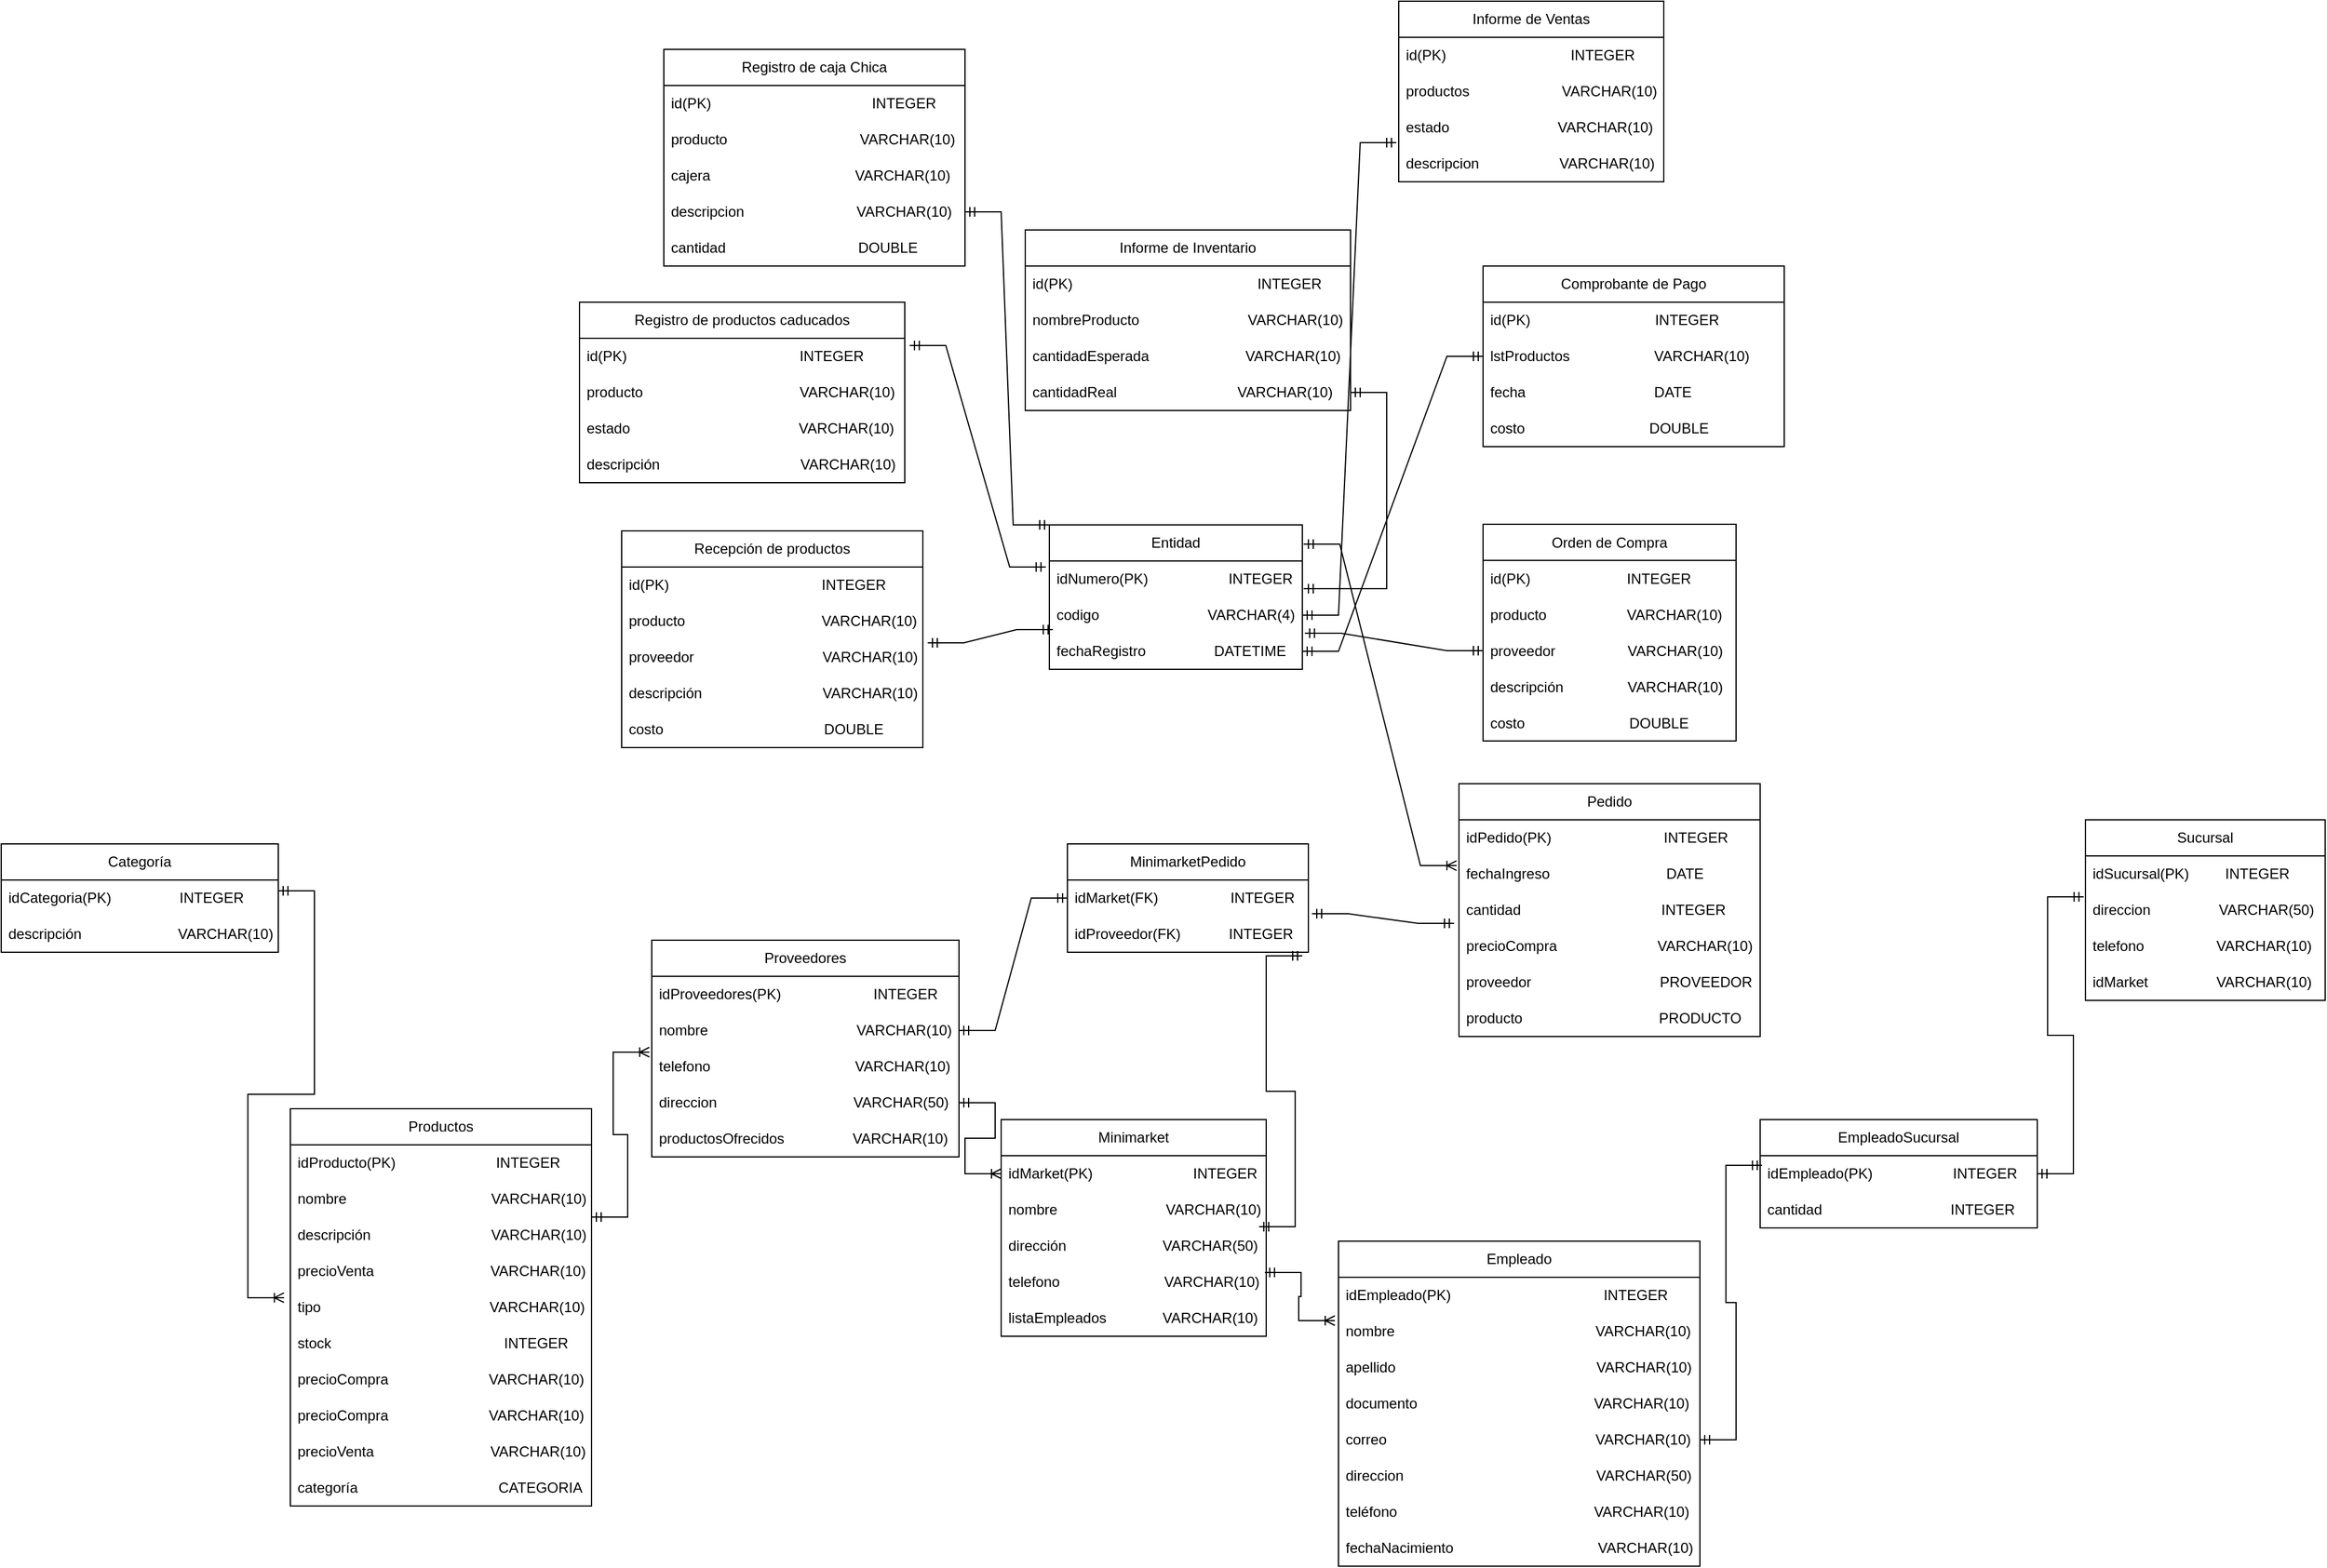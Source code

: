 <mxfile version="24.7.16">
  <diagram id="C5RBs43oDa-KdzZeNtuy" name="Page-1">
    <mxGraphModel dx="2261" dy="836" grid="1" gridSize="10" guides="1" tooltips="1" connect="1" arrows="1" fold="1" page="1" pageScale="1" pageWidth="827" pageHeight="1169" math="0" shadow="0">
      <root>
        <mxCell id="WIyWlLk6GJQsqaUBKTNV-0" />
        <mxCell id="WIyWlLk6GJQsqaUBKTNV-1" parent="WIyWlLk6GJQsqaUBKTNV-0" />
        <mxCell id="4VJiHbjVMdbECZsJjssi-0" value="Entidad" style="swimlane;fontStyle=0;childLayout=stackLayout;horizontal=1;startSize=30;horizontalStack=0;resizeParent=1;resizeParentMax=0;resizeLast=0;collapsible=1;marginBottom=0;whiteSpace=wrap;html=1;" parent="WIyWlLk6GJQsqaUBKTNV-1" vertex="1">
          <mxGeometry x="270" y="495" width="210" height="120" as="geometry" />
        </mxCell>
        <mxCell id="4VJiHbjVMdbECZsJjssi-1" value="idNumero(PK)&amp;nbsp; &amp;nbsp; &amp;nbsp; &amp;nbsp; &amp;nbsp; &amp;nbsp; &amp;nbsp; &amp;nbsp; &amp;nbsp; &amp;nbsp; INTEGER&amp;nbsp;" style="text;strokeColor=none;fillColor=none;align=left;verticalAlign=middle;spacingLeft=4;spacingRight=4;overflow=hidden;points=[[0,0.5],[1,0.5]];portConstraint=eastwest;rotatable=0;whiteSpace=wrap;html=1;" parent="4VJiHbjVMdbECZsJjssi-0" vertex="1">
          <mxGeometry y="30" width="210" height="30" as="geometry" />
        </mxCell>
        <mxCell id="4VJiHbjVMdbECZsJjssi-2" value="codigo&amp;nbsp; &amp;nbsp; &amp;nbsp; &amp;nbsp; &amp;nbsp; &amp;nbsp; &amp;nbsp; &amp;nbsp; &amp;nbsp; &amp;nbsp; &amp;nbsp; &amp;nbsp; &amp;nbsp; &amp;nbsp;VARCHAR(4)" style="text;strokeColor=none;fillColor=none;align=left;verticalAlign=middle;spacingLeft=4;spacingRight=4;overflow=hidden;points=[[0,0.5],[1,0.5]];portConstraint=eastwest;rotatable=0;whiteSpace=wrap;html=1;" parent="4VJiHbjVMdbECZsJjssi-0" vertex="1">
          <mxGeometry y="60" width="210" height="30" as="geometry" />
        </mxCell>
        <mxCell id="4VJiHbjVMdbECZsJjssi-3" value="fechaRegistro&amp;nbsp; &amp;nbsp; &amp;nbsp; &amp;nbsp; &amp;nbsp; &amp;nbsp; &amp;nbsp; &amp;nbsp; &amp;nbsp;DATETIME" style="text;strokeColor=none;fillColor=none;align=left;verticalAlign=middle;spacingLeft=4;spacingRight=4;overflow=hidden;points=[[0,0.5],[1,0.5]];portConstraint=eastwest;rotatable=0;whiteSpace=wrap;html=1;" parent="4VJiHbjVMdbECZsJjssi-0" vertex="1">
          <mxGeometry y="90" width="210" height="30" as="geometry" />
        </mxCell>
        <mxCell id="4VJiHbjVMdbECZsJjssi-24" value="Orden de Compra" style="swimlane;fontStyle=0;childLayout=stackLayout;horizontal=1;startSize=30;horizontalStack=0;resizeParent=1;resizeParentMax=0;resizeLast=0;collapsible=1;marginBottom=0;whiteSpace=wrap;html=1;" parent="WIyWlLk6GJQsqaUBKTNV-1" vertex="1">
          <mxGeometry x="630" y="494.5" width="210" height="180" as="geometry" />
        </mxCell>
        <mxCell id="4VJiHbjVMdbECZsJjssi-26" value="id(PK)&amp;nbsp; &amp;nbsp; &amp;nbsp; &amp;nbsp; &amp;nbsp; &amp;nbsp; &amp;nbsp; &amp;nbsp; &amp;nbsp; &amp;nbsp; &amp;nbsp; &amp;nbsp; INTEGER" style="text;strokeColor=none;fillColor=none;align=left;verticalAlign=middle;spacingLeft=4;spacingRight=4;overflow=hidden;points=[[0,0.5],[1,0.5]];portConstraint=eastwest;rotatable=0;whiteSpace=wrap;html=1;" parent="4VJiHbjVMdbECZsJjssi-24" vertex="1">
          <mxGeometry y="30" width="210" height="30" as="geometry" />
        </mxCell>
        <mxCell id="4VJiHbjVMdbECZsJjssi-27" value="producto&amp;nbsp; &amp;nbsp; &amp;nbsp; &amp;nbsp; &amp;nbsp; &amp;nbsp; &amp;nbsp; &amp;nbsp; &amp;nbsp; &amp;nbsp; VARCHAR(10)" style="text;strokeColor=none;fillColor=none;align=left;verticalAlign=middle;spacingLeft=4;spacingRight=4;overflow=hidden;points=[[0,0.5],[1,0.5]];portConstraint=eastwest;rotatable=0;whiteSpace=wrap;html=1;" parent="4VJiHbjVMdbECZsJjssi-24" vertex="1">
          <mxGeometry y="60" width="210" height="30" as="geometry" />
        </mxCell>
        <mxCell id="4VJiHbjVMdbECZsJjssi-28" value="proveedor&amp;nbsp; &amp;nbsp; &amp;nbsp; &amp;nbsp; &amp;nbsp; &amp;nbsp; &amp;nbsp; &amp;nbsp; &amp;nbsp; VARCHAR(10)" style="text;strokeColor=none;fillColor=none;align=left;verticalAlign=middle;spacingLeft=4;spacingRight=4;overflow=hidden;points=[[0,0.5],[1,0.5]];portConstraint=eastwest;rotatable=0;whiteSpace=wrap;html=1;" parent="4VJiHbjVMdbECZsJjssi-24" vertex="1">
          <mxGeometry y="90" width="210" height="30" as="geometry" />
        </mxCell>
        <mxCell id="4VJiHbjVMdbECZsJjssi-29" value="descripción&amp;nbsp; &amp;nbsp; &amp;nbsp; &amp;nbsp; &amp;nbsp; &amp;nbsp; &amp;nbsp; &amp;nbsp; VARCHAR(10)" style="text;strokeColor=none;fillColor=none;align=left;verticalAlign=middle;spacingLeft=4;spacingRight=4;overflow=hidden;points=[[0,0.5],[1,0.5]];portConstraint=eastwest;rotatable=0;whiteSpace=wrap;html=1;" parent="4VJiHbjVMdbECZsJjssi-24" vertex="1">
          <mxGeometry y="120" width="210" height="30" as="geometry" />
        </mxCell>
        <mxCell id="4VJiHbjVMdbECZsJjssi-30" value="costo&amp;nbsp; &amp;nbsp; &amp;nbsp; &amp;nbsp; &amp;nbsp; &amp;nbsp; &amp;nbsp; &amp;nbsp; &amp;nbsp; &amp;nbsp; &amp;nbsp; &amp;nbsp; &amp;nbsp; DOUBLE" style="text;strokeColor=none;fillColor=none;align=left;verticalAlign=middle;spacingLeft=4;spacingRight=4;overflow=hidden;points=[[0,0.5],[1,0.5]];portConstraint=eastwest;rotatable=0;whiteSpace=wrap;html=1;" parent="4VJiHbjVMdbECZsJjssi-24" vertex="1">
          <mxGeometry y="150" width="210" height="30" as="geometry" />
        </mxCell>
        <mxCell id="4VJiHbjVMdbECZsJjssi-31" value="Comprobante de Pago" style="swimlane;fontStyle=0;childLayout=stackLayout;horizontal=1;startSize=30;horizontalStack=0;resizeParent=1;resizeParentMax=0;resizeLast=0;collapsible=1;marginBottom=0;whiteSpace=wrap;html=1;" parent="WIyWlLk6GJQsqaUBKTNV-1" vertex="1">
          <mxGeometry x="630" y="280" width="250" height="150" as="geometry" />
        </mxCell>
        <mxCell id="4VJiHbjVMdbECZsJjssi-32" value="id(PK)&amp;nbsp; &amp;nbsp; &amp;nbsp; &amp;nbsp; &amp;nbsp; &amp;nbsp; &amp;nbsp; &amp;nbsp; &amp;nbsp; &amp;nbsp; &amp;nbsp; &amp;nbsp; &amp;nbsp; &amp;nbsp; &amp;nbsp; &amp;nbsp;INTEGER" style="text;strokeColor=none;fillColor=none;align=left;verticalAlign=middle;spacingLeft=4;spacingRight=4;overflow=hidden;points=[[0,0.5],[1,0.5]];portConstraint=eastwest;rotatable=0;whiteSpace=wrap;html=1;" parent="4VJiHbjVMdbECZsJjssi-31" vertex="1">
          <mxGeometry y="30" width="250" height="30" as="geometry" />
        </mxCell>
        <mxCell id="4VJiHbjVMdbECZsJjssi-33" value="lstProductos&amp;nbsp; &amp;nbsp; &amp;nbsp; &amp;nbsp; &amp;nbsp; &amp;nbsp; &amp;nbsp; &amp;nbsp; &amp;nbsp; &amp;nbsp; &amp;nbsp;VARCHAR(10)" style="text;strokeColor=none;fillColor=none;align=left;verticalAlign=middle;spacingLeft=4;spacingRight=4;overflow=hidden;points=[[0,0.5],[1,0.5]];portConstraint=eastwest;rotatable=0;whiteSpace=wrap;html=1;" parent="4VJiHbjVMdbECZsJjssi-31" vertex="1">
          <mxGeometry y="60" width="250" height="30" as="geometry" />
        </mxCell>
        <mxCell id="4VJiHbjVMdbECZsJjssi-34" value="fecha&amp;nbsp; &amp;nbsp; &amp;nbsp; &amp;nbsp; &amp;nbsp; &amp;nbsp; &amp;nbsp; &amp;nbsp; &amp;nbsp; &amp;nbsp; &amp;nbsp; &amp;nbsp; &amp;nbsp; &amp;nbsp; &amp;nbsp; &amp;nbsp; DATE" style="text;strokeColor=none;fillColor=none;align=left;verticalAlign=middle;spacingLeft=4;spacingRight=4;overflow=hidden;points=[[0,0.5],[1,0.5]];portConstraint=eastwest;rotatable=0;whiteSpace=wrap;html=1;" parent="4VJiHbjVMdbECZsJjssi-31" vertex="1">
          <mxGeometry y="90" width="250" height="30" as="geometry" />
        </mxCell>
        <mxCell id="4VJiHbjVMdbECZsJjssi-35" value="costo&amp;nbsp; &amp;nbsp; &amp;nbsp; &amp;nbsp; &amp;nbsp; &amp;nbsp; &amp;nbsp; &amp;nbsp; &amp;nbsp; &amp;nbsp; &amp;nbsp; &amp;nbsp; &amp;nbsp; &amp;nbsp; &amp;nbsp; &amp;nbsp;DOUBLE" style="text;strokeColor=none;fillColor=none;align=left;verticalAlign=middle;spacingLeft=4;spacingRight=4;overflow=hidden;points=[[0,0.5],[1,0.5]];portConstraint=eastwest;rotatable=0;whiteSpace=wrap;html=1;" parent="4VJiHbjVMdbECZsJjssi-31" vertex="1">
          <mxGeometry y="120" width="250" height="30" as="geometry" />
        </mxCell>
        <mxCell id="4VJiHbjVMdbECZsJjssi-36" value="Informe de Ventas" style="swimlane;fontStyle=0;childLayout=stackLayout;horizontal=1;startSize=30;horizontalStack=0;resizeParent=1;resizeParentMax=0;resizeLast=0;collapsible=1;marginBottom=0;whiteSpace=wrap;html=1;" parent="WIyWlLk6GJQsqaUBKTNV-1" vertex="1">
          <mxGeometry x="560" y="60" width="220" height="150" as="geometry" />
        </mxCell>
        <mxCell id="4VJiHbjVMdbECZsJjssi-37" value="id(PK)&amp;nbsp; &amp;nbsp; &amp;nbsp; &amp;nbsp; &amp;nbsp; &amp;nbsp; &amp;nbsp; &amp;nbsp; &amp;nbsp; &amp;nbsp; &amp;nbsp; &amp;nbsp; &amp;nbsp; &amp;nbsp; &amp;nbsp; &amp;nbsp;INTEGER" style="text;strokeColor=none;fillColor=none;align=left;verticalAlign=middle;spacingLeft=4;spacingRight=4;overflow=hidden;points=[[0,0.5],[1,0.5]];portConstraint=eastwest;rotatable=0;whiteSpace=wrap;html=1;" parent="4VJiHbjVMdbECZsJjssi-36" vertex="1">
          <mxGeometry y="30" width="220" height="30" as="geometry" />
        </mxCell>
        <mxCell id="4VJiHbjVMdbECZsJjssi-38" value="productos&amp;nbsp; &amp;nbsp; &amp;nbsp; &amp;nbsp; &amp;nbsp; &amp;nbsp; &amp;nbsp; &amp;nbsp; &amp;nbsp; &amp;nbsp; &amp;nbsp; &amp;nbsp;VARCHAR(10)" style="text;strokeColor=none;fillColor=none;align=left;verticalAlign=middle;spacingLeft=4;spacingRight=4;overflow=hidden;points=[[0,0.5],[1,0.5]];portConstraint=eastwest;rotatable=0;whiteSpace=wrap;html=1;" parent="4VJiHbjVMdbECZsJjssi-36" vertex="1">
          <mxGeometry y="60" width="220" height="30" as="geometry" />
        </mxCell>
        <mxCell id="4VJiHbjVMdbECZsJjssi-39" value="estado&amp;nbsp; &amp;nbsp; &amp;nbsp; &amp;nbsp; &amp;nbsp; &amp;nbsp; &amp;nbsp; &amp;nbsp; &amp;nbsp; &amp;nbsp; &amp;nbsp; &amp;nbsp; &amp;nbsp; &amp;nbsp;VARCHAR(10)" style="text;strokeColor=none;fillColor=none;align=left;verticalAlign=middle;spacingLeft=4;spacingRight=4;overflow=hidden;points=[[0,0.5],[1,0.5]];portConstraint=eastwest;rotatable=0;whiteSpace=wrap;html=1;" parent="4VJiHbjVMdbECZsJjssi-36" vertex="1">
          <mxGeometry y="90" width="220" height="30" as="geometry" />
        </mxCell>
        <mxCell id="4VJiHbjVMdbECZsJjssi-40" value="descripcion&amp;nbsp; &amp;nbsp; &amp;nbsp; &amp;nbsp; &amp;nbsp; &amp;nbsp; &amp;nbsp; &amp;nbsp; &amp;nbsp; &amp;nbsp; VARCHAR(10)" style="text;strokeColor=none;fillColor=none;align=left;verticalAlign=middle;spacingLeft=4;spacingRight=4;overflow=hidden;points=[[0,0.5],[1,0.5]];portConstraint=eastwest;rotatable=0;whiteSpace=wrap;html=1;" parent="4VJiHbjVMdbECZsJjssi-36" vertex="1">
          <mxGeometry y="120" width="220" height="30" as="geometry" />
        </mxCell>
        <mxCell id="4VJiHbjVMdbECZsJjssi-41" value="Informe de Inventario" style="swimlane;fontStyle=0;childLayout=stackLayout;horizontal=1;startSize=30;horizontalStack=0;resizeParent=1;resizeParentMax=0;resizeLast=0;collapsible=1;marginBottom=0;whiteSpace=wrap;html=1;" parent="WIyWlLk6GJQsqaUBKTNV-1" vertex="1">
          <mxGeometry x="250" y="250" width="270" height="150" as="geometry" />
        </mxCell>
        <mxCell id="4VJiHbjVMdbECZsJjssi-42" value="id(PK)&amp;nbsp; &amp;nbsp; &amp;nbsp; &amp;nbsp; &amp;nbsp; &amp;nbsp; &amp;nbsp; &amp;nbsp; &amp;nbsp; &amp;nbsp; &amp;nbsp; &amp;nbsp; &amp;nbsp; &amp;nbsp; &amp;nbsp; &amp;nbsp; &amp;nbsp; &amp;nbsp; &amp;nbsp; &amp;nbsp; &amp;nbsp; &amp;nbsp; &amp;nbsp; INTEGER" style="text;strokeColor=none;fillColor=none;align=left;verticalAlign=middle;spacingLeft=4;spacingRight=4;overflow=hidden;points=[[0,0.5],[1,0.5]];portConstraint=eastwest;rotatable=0;whiteSpace=wrap;html=1;" parent="4VJiHbjVMdbECZsJjssi-41" vertex="1">
          <mxGeometry y="30" width="270" height="30" as="geometry" />
        </mxCell>
        <mxCell id="4VJiHbjVMdbECZsJjssi-43" value="nombreProducto&amp;nbsp; &amp;nbsp; &amp;nbsp; &amp;nbsp; &amp;nbsp; &amp;nbsp; &amp;nbsp; &amp;nbsp; &amp;nbsp; &amp;nbsp; &amp;nbsp; &amp;nbsp; &amp;nbsp; &amp;nbsp;VARCHAR(10)" style="text;strokeColor=none;fillColor=none;align=left;verticalAlign=middle;spacingLeft=4;spacingRight=4;overflow=hidden;points=[[0,0.5],[1,0.5]];portConstraint=eastwest;rotatable=0;whiteSpace=wrap;html=1;" parent="4VJiHbjVMdbECZsJjssi-41" vertex="1">
          <mxGeometry y="60" width="270" height="30" as="geometry" />
        </mxCell>
        <mxCell id="4VJiHbjVMdbECZsJjssi-44" value="cantidadEsperada&amp;nbsp; &amp;nbsp; &amp;nbsp; &amp;nbsp; &amp;nbsp; &amp;nbsp; &amp;nbsp; &amp;nbsp; &amp;nbsp; &amp;nbsp; &amp;nbsp; &amp;nbsp; VARCHAR(10)" style="text;strokeColor=none;fillColor=none;align=left;verticalAlign=middle;spacingLeft=4;spacingRight=4;overflow=hidden;points=[[0,0.5],[1,0.5]];portConstraint=eastwest;rotatable=0;whiteSpace=wrap;html=1;" parent="4VJiHbjVMdbECZsJjssi-41" vertex="1">
          <mxGeometry y="90" width="270" height="30" as="geometry" />
        </mxCell>
        <mxCell id="4VJiHbjVMdbECZsJjssi-45" value="cantidadReal&amp;nbsp; &amp;nbsp; &amp;nbsp; &amp;nbsp; &amp;nbsp; &amp;nbsp; &amp;nbsp; &amp;nbsp; &amp;nbsp; &amp;nbsp; &amp;nbsp; &amp;nbsp; &amp;nbsp; &amp;nbsp; &amp;nbsp;&amp;nbsp;&lt;span style=&quot;background-color: initial;&quot;&gt;VARCHAR(10)&lt;/span&gt;" style="text;strokeColor=none;fillColor=none;align=left;verticalAlign=middle;spacingLeft=4;spacingRight=4;overflow=hidden;points=[[0,0.5],[1,0.5]];portConstraint=eastwest;rotatable=0;whiteSpace=wrap;html=1;" parent="4VJiHbjVMdbECZsJjssi-41" vertex="1">
          <mxGeometry y="120" width="270" height="30" as="geometry" />
        </mxCell>
        <mxCell id="4VJiHbjVMdbECZsJjssi-46" value="Registro de caja Chica" style="swimlane;fontStyle=0;childLayout=stackLayout;horizontal=1;startSize=30;horizontalStack=0;resizeParent=1;resizeParentMax=0;resizeLast=0;collapsible=1;marginBottom=0;whiteSpace=wrap;html=1;" parent="WIyWlLk6GJQsqaUBKTNV-1" vertex="1">
          <mxGeometry x="-50" y="100" width="250" height="180" as="geometry" />
        </mxCell>
        <mxCell id="4VJiHbjVMdbECZsJjssi-47" value="id(PK)&amp;nbsp; &amp;nbsp; &amp;nbsp; &amp;nbsp; &amp;nbsp; &amp;nbsp; &amp;nbsp; &amp;nbsp; &amp;nbsp; &amp;nbsp; &amp;nbsp; &amp;nbsp; &amp;nbsp; &amp;nbsp; &amp;nbsp; &amp;nbsp; &amp;nbsp; &amp;nbsp; &amp;nbsp; &amp;nbsp; INTEGER" style="text;strokeColor=none;fillColor=none;align=left;verticalAlign=middle;spacingLeft=4;spacingRight=4;overflow=hidden;points=[[0,0.5],[1,0.5]];portConstraint=eastwest;rotatable=0;whiteSpace=wrap;html=1;" parent="4VJiHbjVMdbECZsJjssi-46" vertex="1">
          <mxGeometry y="30" width="250" height="30" as="geometry" />
        </mxCell>
        <mxCell id="4VJiHbjVMdbECZsJjssi-48" value="producto&amp;nbsp; &amp;nbsp; &amp;nbsp; &amp;nbsp; &amp;nbsp; &amp;nbsp; &amp;nbsp; &amp;nbsp; &amp;nbsp; &amp;nbsp; &amp;nbsp; &amp;nbsp; &amp;nbsp; &amp;nbsp; &amp;nbsp; &amp;nbsp; &amp;nbsp;VARCHAR(10)" style="text;strokeColor=none;fillColor=none;align=left;verticalAlign=middle;spacingLeft=4;spacingRight=4;overflow=hidden;points=[[0,0.5],[1,0.5]];portConstraint=eastwest;rotatable=0;whiteSpace=wrap;html=1;" parent="4VJiHbjVMdbECZsJjssi-46" vertex="1">
          <mxGeometry y="60" width="250" height="30" as="geometry" />
        </mxCell>
        <mxCell id="4VJiHbjVMdbECZsJjssi-49" value="cajera&amp;nbsp; &amp;nbsp; &amp;nbsp; &amp;nbsp; &amp;nbsp; &amp;nbsp; &amp;nbsp; &amp;nbsp; &amp;nbsp; &amp;nbsp; &amp;nbsp; &amp;nbsp; &amp;nbsp; &amp;nbsp; &amp;nbsp; &amp;nbsp; &amp;nbsp; &amp;nbsp; VARCHAR(10)" style="text;strokeColor=none;fillColor=none;align=left;verticalAlign=middle;spacingLeft=4;spacingRight=4;overflow=hidden;points=[[0,0.5],[1,0.5]];portConstraint=eastwest;rotatable=0;whiteSpace=wrap;html=1;" parent="4VJiHbjVMdbECZsJjssi-46" vertex="1">
          <mxGeometry y="90" width="250" height="30" as="geometry" />
        </mxCell>
        <mxCell id="4VJiHbjVMdbECZsJjssi-50" value="descripcion&amp;nbsp; &amp;nbsp; &amp;nbsp; &amp;nbsp; &amp;nbsp; &amp;nbsp; &amp;nbsp; &amp;nbsp; &amp;nbsp; &amp;nbsp; &amp;nbsp; &amp;nbsp; &amp;nbsp; &amp;nbsp; VARCHAR(10)" style="text;strokeColor=none;fillColor=none;align=left;verticalAlign=middle;spacingLeft=4;spacingRight=4;overflow=hidden;points=[[0,0.5],[1,0.5]];portConstraint=eastwest;rotatable=0;whiteSpace=wrap;html=1;" parent="4VJiHbjVMdbECZsJjssi-46" vertex="1">
          <mxGeometry y="120" width="250" height="30" as="geometry" />
        </mxCell>
        <mxCell id="4VJiHbjVMdbECZsJjssi-51" value="cantidad&amp;nbsp; &amp;nbsp; &amp;nbsp; &amp;nbsp; &amp;nbsp; &amp;nbsp; &amp;nbsp; &amp;nbsp; &amp;nbsp; &amp;nbsp; &amp;nbsp; &amp;nbsp; &amp;nbsp; &amp;nbsp; &amp;nbsp; &amp;nbsp; &amp;nbsp;DOUBLE" style="text;strokeColor=none;fillColor=none;align=left;verticalAlign=middle;spacingLeft=4;spacingRight=4;overflow=hidden;points=[[0,0.5],[1,0.5]];portConstraint=eastwest;rotatable=0;whiteSpace=wrap;html=1;" parent="4VJiHbjVMdbECZsJjssi-46" vertex="1">
          <mxGeometry y="150" width="250" height="30" as="geometry" />
        </mxCell>
        <mxCell id="4VJiHbjVMdbECZsJjssi-52" value="Registro de productos caducados" style="swimlane;fontStyle=0;childLayout=stackLayout;horizontal=1;startSize=30;horizontalStack=0;resizeParent=1;resizeParentMax=0;resizeLast=0;collapsible=1;marginBottom=0;whiteSpace=wrap;html=1;" parent="WIyWlLk6GJQsqaUBKTNV-1" vertex="1">
          <mxGeometry x="-120" y="310" width="270" height="150" as="geometry" />
        </mxCell>
        <mxCell id="4VJiHbjVMdbECZsJjssi-53" value="id(PK)&amp;nbsp; &amp;nbsp; &amp;nbsp; &amp;nbsp; &amp;nbsp; &amp;nbsp; &amp;nbsp; &amp;nbsp; &amp;nbsp; &amp;nbsp; &amp;nbsp; &amp;nbsp; &amp;nbsp; &amp;nbsp; &amp;nbsp; &amp;nbsp; &amp;nbsp; &amp;nbsp; &amp;nbsp; &amp;nbsp; &amp;nbsp; &amp;nbsp;INTEGER" style="text;strokeColor=none;fillColor=none;align=left;verticalAlign=middle;spacingLeft=4;spacingRight=4;overflow=hidden;points=[[0,0.5],[1,0.5]];portConstraint=eastwest;rotatable=0;whiteSpace=wrap;html=1;" parent="4VJiHbjVMdbECZsJjssi-52" vertex="1">
          <mxGeometry y="30" width="270" height="30" as="geometry" />
        </mxCell>
        <mxCell id="4VJiHbjVMdbECZsJjssi-54" value="producto&amp;nbsp; &amp;nbsp; &amp;nbsp; &amp;nbsp; &amp;nbsp; &amp;nbsp; &amp;nbsp; &amp;nbsp; &amp;nbsp; &amp;nbsp; &amp;nbsp; &amp;nbsp; &amp;nbsp; &amp;nbsp; &amp;nbsp; &amp;nbsp; &amp;nbsp; &amp;nbsp; &amp;nbsp; &amp;nbsp;VARCHAR(10)" style="text;strokeColor=none;fillColor=none;align=left;verticalAlign=middle;spacingLeft=4;spacingRight=4;overflow=hidden;points=[[0,0.5],[1,0.5]];portConstraint=eastwest;rotatable=0;whiteSpace=wrap;html=1;" parent="4VJiHbjVMdbECZsJjssi-52" vertex="1">
          <mxGeometry y="60" width="270" height="30" as="geometry" />
        </mxCell>
        <mxCell id="4VJiHbjVMdbECZsJjssi-55" value="estado&amp;nbsp; &amp;nbsp; &amp;nbsp; &amp;nbsp; &amp;nbsp; &amp;nbsp; &amp;nbsp; &amp;nbsp; &amp;nbsp; &amp;nbsp; &amp;nbsp; &amp;nbsp; &amp;nbsp; &amp;nbsp; &amp;nbsp; &amp;nbsp; &amp;nbsp; &amp;nbsp; &amp;nbsp; &amp;nbsp; &amp;nbsp; VARCHAR(10)" style="text;strokeColor=none;fillColor=none;align=left;verticalAlign=middle;spacingLeft=4;spacingRight=4;overflow=hidden;points=[[0,0.5],[1,0.5]];portConstraint=eastwest;rotatable=0;whiteSpace=wrap;html=1;" parent="4VJiHbjVMdbECZsJjssi-52" vertex="1">
          <mxGeometry y="90" width="270" height="30" as="geometry" />
        </mxCell>
        <mxCell id="4VJiHbjVMdbECZsJjssi-56" value="descripción&amp;nbsp; &amp;nbsp; &amp;nbsp; &amp;nbsp; &amp;nbsp; &amp;nbsp; &amp;nbsp; &amp;nbsp; &amp;nbsp; &amp;nbsp; &amp;nbsp; &amp;nbsp; &amp;nbsp; &amp;nbsp; &amp;nbsp; &amp;nbsp; &amp;nbsp; &amp;nbsp;VARCHAR(10)" style="text;strokeColor=none;fillColor=none;align=left;verticalAlign=middle;spacingLeft=4;spacingRight=4;overflow=hidden;points=[[0,0.5],[1,0.5]];portConstraint=eastwest;rotatable=0;whiteSpace=wrap;html=1;" parent="4VJiHbjVMdbECZsJjssi-52" vertex="1">
          <mxGeometry y="120" width="270" height="30" as="geometry" />
        </mxCell>
        <mxCell id="4VJiHbjVMdbECZsJjssi-57" value="Recepción de productos" style="swimlane;fontStyle=0;childLayout=stackLayout;horizontal=1;startSize=30;horizontalStack=0;resizeParent=1;resizeParentMax=0;resizeLast=0;collapsible=1;marginBottom=0;whiteSpace=wrap;html=1;" parent="WIyWlLk6GJQsqaUBKTNV-1" vertex="1">
          <mxGeometry x="-85" y="500" width="250" height="180" as="geometry" />
        </mxCell>
        <mxCell id="4VJiHbjVMdbECZsJjssi-58" value="id(PK)&amp;nbsp; &amp;nbsp; &amp;nbsp; &amp;nbsp; &amp;nbsp; &amp;nbsp; &amp;nbsp; &amp;nbsp; &amp;nbsp; &amp;nbsp; &amp;nbsp; &amp;nbsp; &amp;nbsp; &amp;nbsp; &amp;nbsp; &amp;nbsp; &amp;nbsp; &amp;nbsp; &amp;nbsp; INTEGER" style="text;strokeColor=none;fillColor=none;align=left;verticalAlign=middle;spacingLeft=4;spacingRight=4;overflow=hidden;points=[[0,0.5],[1,0.5]];portConstraint=eastwest;rotatable=0;whiteSpace=wrap;html=1;" parent="4VJiHbjVMdbECZsJjssi-57" vertex="1">
          <mxGeometry y="30" width="250" height="30" as="geometry" />
        </mxCell>
        <mxCell id="4VJiHbjVMdbECZsJjssi-59" value="producto&amp;nbsp; &amp;nbsp; &amp;nbsp; &amp;nbsp; &amp;nbsp; &amp;nbsp; &amp;nbsp; &amp;nbsp; &amp;nbsp; &amp;nbsp; &amp;nbsp; &amp;nbsp; &amp;nbsp; &amp;nbsp; &amp;nbsp; &amp;nbsp; &amp;nbsp; VARCHAR(10)" style="text;strokeColor=none;fillColor=none;align=left;verticalAlign=middle;spacingLeft=4;spacingRight=4;overflow=hidden;points=[[0,0.5],[1,0.5]];portConstraint=eastwest;rotatable=0;whiteSpace=wrap;html=1;" parent="4VJiHbjVMdbECZsJjssi-57" vertex="1">
          <mxGeometry y="60" width="250" height="30" as="geometry" />
        </mxCell>
        <mxCell id="4VJiHbjVMdbECZsJjssi-60" value="proveedor&amp;nbsp; &amp;nbsp; &amp;nbsp; &amp;nbsp; &amp;nbsp; &amp;nbsp; &amp;nbsp; &amp;nbsp; &amp;nbsp; &amp;nbsp; &amp;nbsp; &amp;nbsp; &amp;nbsp; &amp;nbsp; &amp;nbsp; &amp;nbsp; VARCHAR(10)" style="text;strokeColor=none;fillColor=none;align=left;verticalAlign=middle;spacingLeft=4;spacingRight=4;overflow=hidden;points=[[0,0.5],[1,0.5]];portConstraint=eastwest;rotatable=0;whiteSpace=wrap;html=1;" parent="4VJiHbjVMdbECZsJjssi-57" vertex="1">
          <mxGeometry y="90" width="250" height="30" as="geometry" />
        </mxCell>
        <mxCell id="4VJiHbjVMdbECZsJjssi-61" value="descripción&amp;nbsp; &amp;nbsp; &amp;nbsp; &amp;nbsp; &amp;nbsp; &amp;nbsp; &amp;nbsp; &amp;nbsp; &amp;nbsp; &amp;nbsp; &amp;nbsp; &amp;nbsp; &amp;nbsp; &amp;nbsp; &amp;nbsp; VARCHAR(10)" style="text;strokeColor=none;fillColor=none;align=left;verticalAlign=middle;spacingLeft=4;spacingRight=4;overflow=hidden;points=[[0,0.5],[1,0.5]];portConstraint=eastwest;rotatable=0;whiteSpace=wrap;html=1;" parent="4VJiHbjVMdbECZsJjssi-57" vertex="1">
          <mxGeometry y="120" width="250" height="30" as="geometry" />
        </mxCell>
        <mxCell id="4VJiHbjVMdbECZsJjssi-62" value="costo&amp;nbsp; &amp;nbsp; &amp;nbsp; &amp;nbsp; &amp;nbsp; &amp;nbsp; &amp;nbsp; &amp;nbsp; &amp;nbsp; &amp;nbsp; &amp;nbsp; &amp;nbsp; &amp;nbsp; &amp;nbsp; &amp;nbsp; &amp;nbsp; &amp;nbsp; &amp;nbsp; &amp;nbsp; &amp;nbsp; DOUBLE" style="text;strokeColor=none;fillColor=none;align=left;verticalAlign=middle;spacingLeft=4;spacingRight=4;overflow=hidden;points=[[0,0.5],[1,0.5]];portConstraint=eastwest;rotatable=0;whiteSpace=wrap;html=1;" parent="4VJiHbjVMdbECZsJjssi-57" vertex="1">
          <mxGeometry y="150" width="250" height="30" as="geometry" />
        </mxCell>
        <mxCell id="4VJiHbjVMdbECZsJjssi-63" value="Pedido" style="swimlane;fontStyle=0;childLayout=stackLayout;horizontal=1;startSize=30;horizontalStack=0;resizeParent=1;resizeParentMax=0;resizeLast=0;collapsible=1;marginBottom=0;whiteSpace=wrap;html=1;" parent="WIyWlLk6GJQsqaUBKTNV-1" vertex="1">
          <mxGeometry x="610" y="710" width="250" height="210" as="geometry" />
        </mxCell>
        <mxCell id="4VJiHbjVMdbECZsJjssi-64" value="idPedido(PK)&amp;nbsp; &amp;nbsp; &amp;nbsp; &amp;nbsp; &amp;nbsp; &amp;nbsp; &amp;nbsp; &amp;nbsp; &amp;nbsp; &amp;nbsp; &amp;nbsp; &amp;nbsp; &amp;nbsp; &amp;nbsp; INTEGER" style="text;strokeColor=none;fillColor=none;align=left;verticalAlign=middle;spacingLeft=4;spacingRight=4;overflow=hidden;points=[[0,0.5],[1,0.5]];portConstraint=eastwest;rotatable=0;whiteSpace=wrap;html=1;" parent="4VJiHbjVMdbECZsJjssi-63" vertex="1">
          <mxGeometry y="30" width="250" height="30" as="geometry" />
        </mxCell>
        <mxCell id="4VJiHbjVMdbECZsJjssi-65" value="fechaIngreso&amp;nbsp; &amp;nbsp; &amp;nbsp; &amp;nbsp; &amp;nbsp; &amp;nbsp; &amp;nbsp; &amp;nbsp; &amp;nbsp; &amp;nbsp; &amp;nbsp; &amp;nbsp; &amp;nbsp; &amp;nbsp; &amp;nbsp;DATE" style="text;strokeColor=none;fillColor=none;align=left;verticalAlign=middle;spacingLeft=4;spacingRight=4;overflow=hidden;points=[[0,0.5],[1,0.5]];portConstraint=eastwest;rotatable=0;whiteSpace=wrap;html=1;" parent="4VJiHbjVMdbECZsJjssi-63" vertex="1">
          <mxGeometry y="60" width="250" height="30" as="geometry" />
        </mxCell>
        <mxCell id="4VJiHbjVMdbECZsJjssi-66" value="cantidad&amp;nbsp; &amp;nbsp; &amp;nbsp; &amp;nbsp; &amp;nbsp; &amp;nbsp; &amp;nbsp; &amp;nbsp; &amp;nbsp; &amp;nbsp; &amp;nbsp; &amp;nbsp; &amp;nbsp; &amp;nbsp; &amp;nbsp; &amp;nbsp; &amp;nbsp; &amp;nbsp;INTEGER" style="text;strokeColor=none;fillColor=none;align=left;verticalAlign=middle;spacingLeft=4;spacingRight=4;overflow=hidden;points=[[0,0.5],[1,0.5]];portConstraint=eastwest;rotatable=0;whiteSpace=wrap;html=1;" parent="4VJiHbjVMdbECZsJjssi-63" vertex="1">
          <mxGeometry y="90" width="250" height="30" as="geometry" />
        </mxCell>
        <mxCell id="4VJiHbjVMdbECZsJjssi-67" value="precioCompra&amp;nbsp; &amp;nbsp; &amp;nbsp; &amp;nbsp; &amp;nbsp; &amp;nbsp; &amp;nbsp; &amp;nbsp; &amp;nbsp; &amp;nbsp; &amp;nbsp; &amp;nbsp; &amp;nbsp;VARCHAR(10)" style="text;strokeColor=none;fillColor=none;align=left;verticalAlign=middle;spacingLeft=4;spacingRight=4;overflow=hidden;points=[[0,0.5],[1,0.5]];portConstraint=eastwest;rotatable=0;whiteSpace=wrap;html=1;" parent="4VJiHbjVMdbECZsJjssi-63" vertex="1">
          <mxGeometry y="120" width="250" height="30" as="geometry" />
        </mxCell>
        <mxCell id="4VJiHbjVMdbECZsJjssi-68" value="proveedor&amp;nbsp; &amp;nbsp; &amp;nbsp; &amp;nbsp; &amp;nbsp; &amp;nbsp; &amp;nbsp; &amp;nbsp; &amp;nbsp; &amp;nbsp; &amp;nbsp; &amp;nbsp; &amp;nbsp; &amp;nbsp; &amp;nbsp; &amp;nbsp; PROVEEDOR" style="text;strokeColor=none;fillColor=none;align=left;verticalAlign=middle;spacingLeft=4;spacingRight=4;overflow=hidden;points=[[0,0.5],[1,0.5]];portConstraint=eastwest;rotatable=0;whiteSpace=wrap;html=1;" parent="4VJiHbjVMdbECZsJjssi-63" vertex="1">
          <mxGeometry y="150" width="250" height="30" as="geometry" />
        </mxCell>
        <mxCell id="4VJiHbjVMdbECZsJjssi-69" value="producto&amp;nbsp; &amp;nbsp; &amp;nbsp; &amp;nbsp; &amp;nbsp; &amp;nbsp; &amp;nbsp; &amp;nbsp; &amp;nbsp; &amp;nbsp; &amp;nbsp; &amp;nbsp; &amp;nbsp; &amp;nbsp; &amp;nbsp; &amp;nbsp; &amp;nbsp; PRODUCTO" style="text;strokeColor=none;fillColor=none;align=left;verticalAlign=middle;spacingLeft=4;spacingRight=4;overflow=hidden;points=[[0,0.5],[1,0.5]];portConstraint=eastwest;rotatable=0;whiteSpace=wrap;html=1;" parent="4VJiHbjVMdbECZsJjssi-63" vertex="1">
          <mxGeometry y="180" width="250" height="30" as="geometry" />
        </mxCell>
        <mxCell id="4VJiHbjVMdbECZsJjssi-70" value="" style="edgeStyle=entityRelationEdgeStyle;fontSize=12;html=1;endArrow=ERmandOne;startArrow=ERmandOne;rounded=0;exitX=1.016;exitY=0.1;exitDx=0;exitDy=0;entryX=0.014;entryY=0.9;entryDx=0;entryDy=0;exitPerimeter=0;entryPerimeter=0;" parent="WIyWlLk6GJQsqaUBKTNV-1" source="4VJiHbjVMdbECZsJjssi-60" target="4VJiHbjVMdbECZsJjssi-2" edge="1">
          <mxGeometry width="100" height="100" relative="1" as="geometry">
            <mxPoint x="170" y="598" as="sourcePoint" />
            <mxPoint x="300" y="585" as="targetPoint" />
          </mxGeometry>
        </mxCell>
        <mxCell id="4VJiHbjVMdbECZsJjssi-71" value="" style="edgeStyle=entityRelationEdgeStyle;fontSize=12;html=1;endArrow=ERmandOne;startArrow=ERmandOne;rounded=0;exitX=1.015;exitY=0.2;exitDx=0;exitDy=0;entryX=-0.014;entryY=0.167;entryDx=0;entryDy=0;entryPerimeter=0;exitPerimeter=0;" parent="WIyWlLk6GJQsqaUBKTNV-1" source="4VJiHbjVMdbECZsJjssi-53" target="4VJiHbjVMdbECZsJjssi-1" edge="1">
          <mxGeometry width="100" height="100" relative="1" as="geometry">
            <mxPoint x="180" y="350" as="sourcePoint" />
            <mxPoint x="272" y="531" as="targetPoint" />
          </mxGeometry>
        </mxCell>
        <mxCell id="4VJiHbjVMdbECZsJjssi-72" value="" style="edgeStyle=entityRelationEdgeStyle;fontSize=12;html=1;endArrow=ERmandOne;startArrow=ERmandOne;rounded=0;exitX=1;exitY=0.5;exitDx=0;exitDy=0;entryX=0;entryY=0;entryDx=0;entryDy=0;" parent="WIyWlLk6GJQsqaUBKTNV-1" source="4VJiHbjVMdbECZsJjssi-50" target="4VJiHbjVMdbECZsJjssi-0" edge="1">
          <mxGeometry width="100" height="100" relative="1" as="geometry">
            <mxPoint x="190" y="240" as="sourcePoint" />
            <mxPoint x="268" y="555" as="targetPoint" />
          </mxGeometry>
        </mxCell>
        <mxCell id="4VJiHbjVMdbECZsJjssi-73" value="" style="edgeStyle=entityRelationEdgeStyle;fontSize=12;html=1;endArrow=ERmandOne;startArrow=ERmandOne;rounded=0;entryX=1.005;entryY=0.767;entryDx=0;entryDy=0;entryPerimeter=0;" parent="WIyWlLk6GJQsqaUBKTNV-1" source="4VJiHbjVMdbECZsJjssi-45" target="4VJiHbjVMdbECZsJjssi-1" edge="1">
          <mxGeometry width="100" height="100" relative="1" as="geometry">
            <mxPoint x="500" y="220" as="sourcePoint" />
            <mxPoint x="290" y="600" as="targetPoint" />
            <Array as="points">
              <mxPoint x="350" y="340" />
              <mxPoint x="360" y="340" />
              <mxPoint x="360" y="330" />
            </Array>
          </mxGeometry>
        </mxCell>
        <mxCell id="4VJiHbjVMdbECZsJjssi-74" value="" style="edgeStyle=entityRelationEdgeStyle;fontSize=12;html=1;endArrow=ERmandOne;startArrow=ERmandOne;rounded=0;exitX=1;exitY=0.5;exitDx=0;exitDy=0;entryX=0;entryY=0.5;entryDx=0;entryDy=0;" parent="WIyWlLk6GJQsqaUBKTNV-1" source="4VJiHbjVMdbECZsJjssi-2" edge="1">
          <mxGeometry width="100" height="100" relative="1" as="geometry">
            <mxPoint x="510" y="592.5" as="sourcePoint" />
            <mxPoint x="558" y="177.5" as="targetPoint" />
          </mxGeometry>
        </mxCell>
        <mxCell id="4VJiHbjVMdbECZsJjssi-75" value="" style="edgeStyle=entityRelationEdgeStyle;fontSize=12;html=1;endArrow=ERmandOne;startArrow=ERmandOne;rounded=0;exitX=1;exitY=0.5;exitDx=0;exitDy=0;entryX=0;entryY=0.5;entryDx=0;entryDy=0;" parent="WIyWlLk6GJQsqaUBKTNV-1" source="4VJiHbjVMdbECZsJjssi-3" edge="1" target="4VJiHbjVMdbECZsJjssi-33">
          <mxGeometry width="100" height="100" relative="1" as="geometry">
            <mxPoint x="590" y="549" as="sourcePoint" />
            <mxPoint x="680" y="310" as="targetPoint" />
          </mxGeometry>
        </mxCell>
        <mxCell id="4VJiHbjVMdbECZsJjssi-76" value="" style="edgeStyle=entityRelationEdgeStyle;fontSize=12;html=1;endArrow=ERmandOne;startArrow=ERmandOne;rounded=0;exitX=1.01;exitY=0;exitDx=0;exitDy=0;exitPerimeter=0;entryX=0;entryY=0.5;entryDx=0;entryDy=0;" parent="WIyWlLk6GJQsqaUBKTNV-1" source="4VJiHbjVMdbECZsJjssi-3" edge="1" target="4VJiHbjVMdbECZsJjssi-28">
          <mxGeometry width="100" height="100" relative="1" as="geometry">
            <mxPoint x="550" y="540" as="sourcePoint" />
            <mxPoint x="700" y="640" as="targetPoint" />
          </mxGeometry>
        </mxCell>
        <mxCell id="4VJiHbjVMdbECZsJjssi-77" value="" style="edgeStyle=entityRelationEdgeStyle;fontSize=12;html=1;endArrow=ERoneToMany;startArrow=ERmandOne;rounded=0;exitX=1.005;exitY=0.133;exitDx=0;exitDy=0;exitPerimeter=0;entryX=-0.008;entryY=0.267;entryDx=0;entryDy=0;entryPerimeter=0;" parent="WIyWlLk6GJQsqaUBKTNV-1" source="4VJiHbjVMdbECZsJjssi-0" edge="1" target="4VJiHbjVMdbECZsJjssi-65">
          <mxGeometry width="100" height="100" relative="1" as="geometry">
            <mxPoint x="360" y="870" as="sourcePoint" />
            <mxPoint x="610" y="874.01" as="targetPoint" />
            <Array as="points">
              <mxPoint x="481" y="819.01" />
              <mxPoint x="520" y="819.01" />
            </Array>
          </mxGeometry>
        </mxCell>
        <mxCell id="4VJiHbjVMdbECZsJjssi-79" value="MinimarketPedido" style="swimlane;fontStyle=0;childLayout=stackLayout;horizontal=1;startSize=30;horizontalStack=0;resizeParent=1;resizeParentMax=0;resizeLast=0;collapsible=1;marginBottom=0;whiteSpace=wrap;html=1;" parent="WIyWlLk6GJQsqaUBKTNV-1" vertex="1">
          <mxGeometry x="285" y="760" width="200" height="90" as="geometry" />
        </mxCell>
        <mxCell id="4VJiHbjVMdbECZsJjssi-80" value="idMarket(FK)&amp;nbsp; &amp;nbsp; &amp;nbsp; &amp;nbsp; &amp;nbsp; &amp;nbsp; &amp;nbsp; &amp;nbsp; &amp;nbsp; INTEGER" style="text;strokeColor=none;fillColor=none;align=left;verticalAlign=middle;spacingLeft=4;spacingRight=4;overflow=hidden;points=[[0,0.5],[1,0.5]];portConstraint=eastwest;rotatable=0;whiteSpace=wrap;html=1;" parent="4VJiHbjVMdbECZsJjssi-79" vertex="1">
          <mxGeometry y="30" width="200" height="30" as="geometry" />
        </mxCell>
        <mxCell id="4VJiHbjVMdbECZsJjssi-81" value="idProveedor(FK)&amp;nbsp; &amp;nbsp; &amp;nbsp; &amp;nbsp; &amp;nbsp; &amp;nbsp; INTEGER" style="text;strokeColor=none;fillColor=none;align=left;verticalAlign=middle;spacingLeft=4;spacingRight=4;overflow=hidden;points=[[0,0.5],[1,0.5]];portConstraint=eastwest;rotatable=0;whiteSpace=wrap;html=1;" parent="4VJiHbjVMdbECZsJjssi-79" vertex="1">
          <mxGeometry y="60" width="200" height="30" as="geometry" />
        </mxCell>
        <mxCell id="4VJiHbjVMdbECZsJjssi-82" value="" style="edgeStyle=entityRelationEdgeStyle;fontSize=12;html=1;endArrow=ERmandOne;startArrow=ERmandOne;rounded=0;exitX=1.015;exitY=-0.067;exitDx=0;exitDy=0;entryX=-0.016;entryY=-0.133;entryDx=0;entryDy=0;entryPerimeter=0;exitPerimeter=0;" parent="WIyWlLk6GJQsqaUBKTNV-1" edge="1" target="4VJiHbjVMdbECZsJjssi-67" source="4VJiHbjVMdbECZsJjssi-81">
          <mxGeometry width="100" height="100" relative="1" as="geometry">
            <mxPoint x="560" y="1050" as="sourcePoint" />
            <mxPoint x="610" y="900" as="targetPoint" />
            <Array as="points">
              <mxPoint x="570" y="1020" />
            </Array>
          </mxGeometry>
        </mxCell>
        <mxCell id="4VJiHbjVMdbECZsJjssi-83" value="Minimarket" style="swimlane;fontStyle=0;childLayout=stackLayout;horizontal=1;startSize=30;horizontalStack=0;resizeParent=1;resizeParentMax=0;resizeLast=0;collapsible=1;marginBottom=0;whiteSpace=wrap;html=1;" parent="WIyWlLk6GJQsqaUBKTNV-1" vertex="1">
          <mxGeometry x="230" y="989" width="220" height="180" as="geometry" />
        </mxCell>
        <mxCell id="4VJiHbjVMdbECZsJjssi-84" value="idMarket(PK)&amp;nbsp; &amp;nbsp; &amp;nbsp; &amp;nbsp; &amp;nbsp; &amp;nbsp; &amp;nbsp; &amp;nbsp; &amp;nbsp; &amp;nbsp; &amp;nbsp; &amp;nbsp; &amp;nbsp;INTEGER" style="text;strokeColor=none;fillColor=none;align=left;verticalAlign=middle;spacingLeft=4;spacingRight=4;overflow=hidden;points=[[0,0.5],[1,0.5]];portConstraint=eastwest;rotatable=0;whiteSpace=wrap;html=1;" parent="4VJiHbjVMdbECZsJjssi-83" vertex="1">
          <mxGeometry y="30" width="220" height="30" as="geometry" />
        </mxCell>
        <mxCell id="4VJiHbjVMdbECZsJjssi-85" value="nombre&amp;nbsp; &amp;nbsp; &amp;nbsp; &amp;nbsp; &amp;nbsp; &amp;nbsp; &amp;nbsp; &amp;nbsp; &amp;nbsp; &amp;nbsp; &amp;nbsp; &amp;nbsp; &amp;nbsp; &amp;nbsp;VARCHAR(10)" style="text;strokeColor=none;fillColor=none;align=left;verticalAlign=middle;spacingLeft=4;spacingRight=4;overflow=hidden;points=[[0,0.5],[1,0.5]];portConstraint=eastwest;rotatable=0;whiteSpace=wrap;html=1;" parent="4VJiHbjVMdbECZsJjssi-83" vertex="1">
          <mxGeometry y="60" width="220" height="30" as="geometry" />
        </mxCell>
        <mxCell id="4VJiHbjVMdbECZsJjssi-86" value="dirección&amp;nbsp; &amp;nbsp; &amp;nbsp; &amp;nbsp; &amp;nbsp; &amp;nbsp; &amp;nbsp; &amp;nbsp; &amp;nbsp; &amp;nbsp; &amp;nbsp; &amp;nbsp; VARCHAR(50)" style="text;strokeColor=none;fillColor=none;align=left;verticalAlign=middle;spacingLeft=4;spacingRight=4;overflow=hidden;points=[[0,0.5],[1,0.5]];portConstraint=eastwest;rotatable=0;whiteSpace=wrap;html=1;" parent="4VJiHbjVMdbECZsJjssi-83" vertex="1">
          <mxGeometry y="90" width="220" height="30" as="geometry" />
        </mxCell>
        <mxCell id="4VJiHbjVMdbECZsJjssi-87" value="telefono&amp;nbsp; &amp;nbsp; &amp;nbsp; &amp;nbsp; &amp;nbsp; &amp;nbsp; &amp;nbsp; &amp;nbsp; &amp;nbsp; &amp;nbsp; &amp;nbsp; &amp;nbsp; &amp;nbsp; VARCHAR(10)" style="text;strokeColor=none;fillColor=none;align=left;verticalAlign=middle;spacingLeft=4;spacingRight=4;overflow=hidden;points=[[0,0.5],[1,0.5]];portConstraint=eastwest;rotatable=0;whiteSpace=wrap;html=1;" parent="4VJiHbjVMdbECZsJjssi-83" vertex="1">
          <mxGeometry y="120" width="220" height="30" as="geometry" />
        </mxCell>
        <mxCell id="4VJiHbjVMdbECZsJjssi-88" value="listaEmpleados&amp;nbsp; &amp;nbsp; &amp;nbsp; &amp;nbsp; &amp;nbsp; &amp;nbsp; &amp;nbsp; VARCHAR(10)" style="text;strokeColor=none;fillColor=none;align=left;verticalAlign=middle;spacingLeft=4;spacingRight=4;overflow=hidden;points=[[0,0.5],[1,0.5]];portConstraint=eastwest;rotatable=0;whiteSpace=wrap;html=1;" parent="4VJiHbjVMdbECZsJjssi-83" vertex="1">
          <mxGeometry y="150" width="220" height="30" as="geometry" />
        </mxCell>
        <mxCell id="4VJiHbjVMdbECZsJjssi-89" value="" style="edgeStyle=entityRelationEdgeStyle;fontSize=12;html=1;endArrow=ERmandOne;startArrow=ERmandOne;rounded=0;exitX=0.973;exitY=0.967;exitDx=0;exitDy=0;entryX=0.975;entryY=1.1;entryDx=0;entryDy=0;entryPerimeter=0;exitPerimeter=0;" parent="WIyWlLk6GJQsqaUBKTNV-1" target="4VJiHbjVMdbECZsJjssi-81" edge="1" source="4VJiHbjVMdbECZsJjssi-85">
          <mxGeometry width="100" height="100" relative="1" as="geometry">
            <mxPoint x="460" y="1293" as="sourcePoint" />
            <mxPoint x="531" y="1120" as="targetPoint" />
            <Array as="points">
              <mxPoint x="520" y="1154" />
              <mxPoint x="500" y="1134" />
              <mxPoint x="490" y="1134" />
            </Array>
          </mxGeometry>
        </mxCell>
        <mxCell id="4VJiHbjVMdbECZsJjssi-90" value="Empleado" style="swimlane;fontStyle=0;childLayout=stackLayout;horizontal=1;startSize=30;horizontalStack=0;resizeParent=1;resizeParentMax=0;resizeLast=0;collapsible=1;marginBottom=0;whiteSpace=wrap;html=1;" parent="WIyWlLk6GJQsqaUBKTNV-1" vertex="1">
          <mxGeometry x="510" y="1090" width="300" height="270" as="geometry" />
        </mxCell>
        <mxCell id="4VJiHbjVMdbECZsJjssi-91" value="idEmpleado(PK)&amp;nbsp; &amp;nbsp; &amp;nbsp; &amp;nbsp; &amp;nbsp; &amp;nbsp; &amp;nbsp; &amp;nbsp; &amp;nbsp; &amp;nbsp; &amp;nbsp; &amp;nbsp; &amp;nbsp; &amp;nbsp; &amp;nbsp; &amp;nbsp; &amp;nbsp; &amp;nbsp; &amp;nbsp; INTEGER" style="text;strokeColor=none;fillColor=none;align=left;verticalAlign=middle;spacingLeft=4;spacingRight=4;overflow=hidden;points=[[0,0.5],[1,0.5]];portConstraint=eastwest;rotatable=0;whiteSpace=wrap;html=1;" parent="4VJiHbjVMdbECZsJjssi-90" vertex="1">
          <mxGeometry y="30" width="300" height="30" as="geometry" />
        </mxCell>
        <mxCell id="4VJiHbjVMdbECZsJjssi-92" value="nombre&amp;nbsp; &amp;nbsp; &amp;nbsp; &amp;nbsp; &amp;nbsp; &amp;nbsp; &amp;nbsp; &amp;nbsp; &amp;nbsp; &amp;nbsp; &amp;nbsp; &amp;nbsp; &amp;nbsp; &amp;nbsp; &amp;nbsp; &amp;nbsp; &amp;nbsp; &amp;nbsp; &amp;nbsp; &amp;nbsp; &amp;nbsp; &amp;nbsp; &amp;nbsp; &amp;nbsp; &amp;nbsp; VARCHAR(10)" style="text;strokeColor=none;fillColor=none;align=left;verticalAlign=middle;spacingLeft=4;spacingRight=4;overflow=hidden;points=[[0,0.5],[1,0.5]];portConstraint=eastwest;rotatable=0;whiteSpace=wrap;html=1;" parent="4VJiHbjVMdbECZsJjssi-90" vertex="1">
          <mxGeometry y="60" width="300" height="30" as="geometry" />
        </mxCell>
        <mxCell id="4VJiHbjVMdbECZsJjssi-93" value="apellido&amp;nbsp; &amp;nbsp; &amp;nbsp; &amp;nbsp; &amp;nbsp; &amp;nbsp; &amp;nbsp; &amp;nbsp; &amp;nbsp; &amp;nbsp; &amp;nbsp; &amp;nbsp; &amp;nbsp; &amp;nbsp; &amp;nbsp; &amp;nbsp; &amp;nbsp; &amp;nbsp; &amp;nbsp; &amp;nbsp; &amp;nbsp; &amp;nbsp; &amp;nbsp; &amp;nbsp; &amp;nbsp; VARCHAR(10)" style="text;strokeColor=none;fillColor=none;align=left;verticalAlign=middle;spacingLeft=4;spacingRight=4;overflow=hidden;points=[[0,0.5],[1,0.5]];portConstraint=eastwest;rotatable=0;whiteSpace=wrap;html=1;" parent="4VJiHbjVMdbECZsJjssi-90" vertex="1">
          <mxGeometry y="90" width="300" height="30" as="geometry" />
        </mxCell>
        <mxCell id="4VJiHbjVMdbECZsJjssi-94" value="documento&amp;nbsp; &amp;nbsp; &amp;nbsp; &amp;nbsp; &amp;nbsp; &amp;nbsp; &amp;nbsp; &amp;nbsp; &amp;nbsp; &amp;nbsp; &amp;nbsp; &amp;nbsp; &amp;nbsp; &amp;nbsp; &amp;nbsp; &amp;nbsp; &amp;nbsp; &amp;nbsp; &amp;nbsp; &amp;nbsp; &amp;nbsp; &amp;nbsp; VARCHAR(10)" style="text;strokeColor=none;fillColor=none;align=left;verticalAlign=middle;spacingLeft=4;spacingRight=4;overflow=hidden;points=[[0,0.5],[1,0.5]];portConstraint=eastwest;rotatable=0;whiteSpace=wrap;html=1;" parent="4VJiHbjVMdbECZsJjssi-90" vertex="1">
          <mxGeometry y="120" width="300" height="30" as="geometry" />
        </mxCell>
        <mxCell id="4VJiHbjVMdbECZsJjssi-95" value="correo&amp;nbsp; &amp;nbsp; &amp;nbsp; &amp;nbsp; &amp;nbsp; &amp;nbsp; &amp;nbsp; &amp;nbsp; &amp;nbsp; &amp;nbsp; &amp;nbsp; &amp;nbsp; &amp;nbsp; &amp;nbsp; &amp;nbsp; &amp;nbsp; &amp;nbsp; &amp;nbsp; &amp;nbsp; &amp;nbsp; &amp;nbsp; &amp;nbsp; &amp;nbsp; &amp;nbsp; &amp;nbsp; &amp;nbsp; VARCHAR(10)" style="text;strokeColor=none;fillColor=none;align=left;verticalAlign=middle;spacingLeft=4;spacingRight=4;overflow=hidden;points=[[0,0.5],[1,0.5]];portConstraint=eastwest;rotatable=0;whiteSpace=wrap;html=1;" parent="4VJiHbjVMdbECZsJjssi-90" vertex="1">
          <mxGeometry y="150" width="300" height="30" as="geometry" />
        </mxCell>
        <mxCell id="4VJiHbjVMdbECZsJjssi-96" value="direccion&amp;nbsp; &amp;nbsp; &amp;nbsp; &amp;nbsp; &amp;nbsp; &amp;nbsp; &amp;nbsp; &amp;nbsp; &amp;nbsp; &amp;nbsp; &amp;nbsp; &amp;nbsp; &amp;nbsp; &amp;nbsp; &amp;nbsp; &amp;nbsp; &amp;nbsp; &amp;nbsp; &amp;nbsp; &amp;nbsp; &amp;nbsp; &amp;nbsp; &amp;nbsp; &amp;nbsp; VARCHAR(50)" style="text;strokeColor=none;fillColor=none;align=left;verticalAlign=middle;spacingLeft=4;spacingRight=4;overflow=hidden;points=[[0,0.5],[1,0.5]];portConstraint=eastwest;rotatable=0;whiteSpace=wrap;html=1;" parent="4VJiHbjVMdbECZsJjssi-90" vertex="1">
          <mxGeometry y="180" width="300" height="30" as="geometry" />
        </mxCell>
        <mxCell id="4VJiHbjVMdbECZsJjssi-97" value="teléfono&amp;nbsp; &amp;nbsp; &amp;nbsp; &amp;nbsp; &amp;nbsp; &amp;nbsp; &amp;nbsp; &amp;nbsp; &amp;nbsp; &amp;nbsp; &amp;nbsp; &amp;nbsp; &amp;nbsp; &amp;nbsp; &amp;nbsp; &amp;nbsp; &amp;nbsp; &amp;nbsp; &amp;nbsp; &amp;nbsp; &amp;nbsp; &amp;nbsp; &amp;nbsp; &amp;nbsp; &amp;nbsp;VARCHAR(10)" style="text;strokeColor=none;fillColor=none;align=left;verticalAlign=middle;spacingLeft=4;spacingRight=4;overflow=hidden;points=[[0,0.5],[1,0.5]];portConstraint=eastwest;rotatable=0;whiteSpace=wrap;html=1;" parent="4VJiHbjVMdbECZsJjssi-90" vertex="1">
          <mxGeometry y="210" width="300" height="30" as="geometry" />
        </mxCell>
        <mxCell id="4VJiHbjVMdbECZsJjssi-98" value="fechaNacimiento&amp;nbsp; &amp;nbsp; &amp;nbsp; &amp;nbsp; &amp;nbsp; &amp;nbsp; &amp;nbsp; &amp;nbsp; &amp;nbsp; &amp;nbsp; &amp;nbsp; &amp;nbsp; &amp;nbsp; &amp;nbsp; &amp;nbsp; &amp;nbsp; &amp;nbsp; &amp;nbsp; VARCHAR(10)" style="text;strokeColor=none;fillColor=none;align=left;verticalAlign=middle;spacingLeft=4;spacingRight=4;overflow=hidden;points=[[0,0.5],[1,0.5]];portConstraint=eastwest;rotatable=0;whiteSpace=wrap;html=1;" parent="4VJiHbjVMdbECZsJjssi-90" vertex="1">
          <mxGeometry y="240" width="300" height="30" as="geometry" />
        </mxCell>
        <mxCell id="4VJiHbjVMdbECZsJjssi-99" value="" style="edgeStyle=entityRelationEdgeStyle;fontSize=12;html=1;endArrow=ERoneToMany;startArrow=ERmandOne;rounded=0;exitX=0.995;exitY=0.233;exitDx=0;exitDy=0;entryX=-0.01;entryY=0.2;entryDx=0;entryDy=0;entryPerimeter=0;exitPerimeter=0;" parent="WIyWlLk6GJQsqaUBKTNV-1" target="4VJiHbjVMdbECZsJjssi-92" edge="1" source="4VJiHbjVMdbECZsJjssi-87">
          <mxGeometry width="100" height="100" relative="1" as="geometry">
            <mxPoint x="460" y="1360" as="sourcePoint" />
            <mxPoint x="510" y="1526" as="targetPoint" />
          </mxGeometry>
        </mxCell>
        <mxCell id="4VJiHbjVMdbECZsJjssi-100" value="EmpleadoSucursal" style="swimlane;fontStyle=0;childLayout=stackLayout;horizontal=1;startSize=30;horizontalStack=0;resizeParent=1;resizeParentMax=0;resizeLast=0;collapsible=1;marginBottom=0;whiteSpace=wrap;html=1;" parent="WIyWlLk6GJQsqaUBKTNV-1" vertex="1">
          <mxGeometry x="860" y="989" width="230" height="90" as="geometry" />
        </mxCell>
        <mxCell id="4VJiHbjVMdbECZsJjssi-101" value="idEmpleado(PK)&amp;nbsp; &amp;nbsp; &amp;nbsp; &amp;nbsp; &amp;nbsp; &amp;nbsp; &amp;nbsp; &amp;nbsp; &amp;nbsp; &amp;nbsp; INTEGER" style="text;strokeColor=none;fillColor=none;align=left;verticalAlign=middle;spacingLeft=4;spacingRight=4;overflow=hidden;points=[[0,0.5],[1,0.5]];portConstraint=eastwest;rotatable=0;whiteSpace=wrap;html=1;" parent="4VJiHbjVMdbECZsJjssi-100" vertex="1">
          <mxGeometry y="30" width="230" height="30" as="geometry" />
        </mxCell>
        <mxCell id="4VJiHbjVMdbECZsJjssi-102" value="cantidad&amp;nbsp; &amp;nbsp; &amp;nbsp; &amp;nbsp; &amp;nbsp; &amp;nbsp; &amp;nbsp; &amp;nbsp; &amp;nbsp; &amp;nbsp; &amp;nbsp; &amp;nbsp; &amp;nbsp; &amp;nbsp; &amp;nbsp; &amp;nbsp; INTEGER" style="text;strokeColor=none;fillColor=none;align=left;verticalAlign=middle;spacingLeft=4;spacingRight=4;overflow=hidden;points=[[0,0.5],[1,0.5]];portConstraint=eastwest;rotatable=0;whiteSpace=wrap;html=1;" parent="4VJiHbjVMdbECZsJjssi-100" vertex="1">
          <mxGeometry y="60" width="230" height="30" as="geometry" />
        </mxCell>
        <mxCell id="4VJiHbjVMdbECZsJjssi-103" value="Sucursal" style="swimlane;fontStyle=0;childLayout=stackLayout;horizontal=1;startSize=30;horizontalStack=0;resizeParent=1;resizeParentMax=0;resizeLast=0;collapsible=1;marginBottom=0;whiteSpace=wrap;html=1;" parent="WIyWlLk6GJQsqaUBKTNV-1" vertex="1">
          <mxGeometry x="1130" y="740" width="199" height="150" as="geometry" />
        </mxCell>
        <mxCell id="4VJiHbjVMdbECZsJjssi-104" value="idSucursal(PK)&amp;nbsp; &amp;nbsp; &amp;nbsp; &amp;nbsp; &amp;nbsp;INTEGER" style="text;strokeColor=none;fillColor=none;align=left;verticalAlign=middle;spacingLeft=4;spacingRight=4;overflow=hidden;points=[[0,0.5],[1,0.5]];portConstraint=eastwest;rotatable=0;whiteSpace=wrap;html=1;" parent="4VJiHbjVMdbECZsJjssi-103" vertex="1">
          <mxGeometry y="30" width="199" height="30" as="geometry" />
        </mxCell>
        <mxCell id="4VJiHbjVMdbECZsJjssi-105" value="direccion&amp;nbsp; &amp;nbsp; &amp;nbsp; &amp;nbsp; &amp;nbsp; &amp;nbsp; &amp;nbsp; &amp;nbsp; &amp;nbsp;VARCHAR(50)" style="text;strokeColor=none;fillColor=none;align=left;verticalAlign=middle;spacingLeft=4;spacingRight=4;overflow=hidden;points=[[0,0.5],[1,0.5]];portConstraint=eastwest;rotatable=0;whiteSpace=wrap;html=1;" parent="4VJiHbjVMdbECZsJjssi-103" vertex="1">
          <mxGeometry y="60" width="199" height="30" as="geometry" />
        </mxCell>
        <mxCell id="4VJiHbjVMdbECZsJjssi-106" value="telefono&amp;nbsp; &amp;nbsp; &amp;nbsp; &amp;nbsp; &amp;nbsp; &amp;nbsp; &amp;nbsp; &amp;nbsp; &amp;nbsp; VARCHAR(10)" style="text;strokeColor=none;fillColor=none;align=left;verticalAlign=middle;spacingLeft=4;spacingRight=4;overflow=hidden;points=[[0,0.5],[1,0.5]];portConstraint=eastwest;rotatable=0;whiteSpace=wrap;html=1;" parent="4VJiHbjVMdbECZsJjssi-103" vertex="1">
          <mxGeometry y="90" width="199" height="30" as="geometry" />
        </mxCell>
        <mxCell id="4VJiHbjVMdbECZsJjssi-107" value="idMarket&amp;nbsp; &amp;nbsp; &amp;nbsp; &amp;nbsp; &amp;nbsp; &amp;nbsp; &amp;nbsp; &amp;nbsp; &amp;nbsp;VARCHAR(10)" style="text;strokeColor=none;fillColor=none;align=left;verticalAlign=middle;spacingLeft=4;spacingRight=4;overflow=hidden;points=[[0,0.5],[1,0.5]];portConstraint=eastwest;rotatable=0;whiteSpace=wrap;html=1;" parent="4VJiHbjVMdbECZsJjssi-103" vertex="1">
          <mxGeometry y="120" width="199" height="30" as="geometry" />
        </mxCell>
        <mxCell id="4VJiHbjVMdbECZsJjssi-108" value="" style="edgeStyle=entityRelationEdgeStyle;fontSize=12;html=1;endArrow=ERmandOne;startArrow=ERmandOne;rounded=0;exitX=1;exitY=0.5;exitDx=0;exitDy=0;entryX=0.007;entryY=0.267;entryDx=0;entryDy=0;entryPerimeter=0;" parent="WIyWlLk6GJQsqaUBKTNV-1" source="4VJiHbjVMdbECZsJjssi-95" target="4VJiHbjVMdbECZsJjssi-101" edge="1">
          <mxGeometry width="100" height="100" relative="1" as="geometry">
            <mxPoint x="827" y="1620" as="sourcePoint" />
            <mxPoint x="873" y="1480" as="targetPoint" />
          </mxGeometry>
        </mxCell>
        <mxCell id="4VJiHbjVMdbECZsJjssi-109" value="" style="edgeStyle=entityRelationEdgeStyle;fontSize=12;html=1;endArrow=ERmandOne;startArrow=ERmandOne;rounded=0;exitX=1;exitY=0.5;exitDx=0;exitDy=0;entryX=-0.007;entryY=0.133;entryDx=0;entryDy=0;entryPerimeter=0;" parent="WIyWlLk6GJQsqaUBKTNV-1" source="4VJiHbjVMdbECZsJjssi-101" target="4VJiHbjVMdbECZsJjssi-105" edge="1">
          <mxGeometry width="100" height="100" relative="1" as="geometry">
            <mxPoint x="1020" y="1509" as="sourcePoint" />
            <mxPoint x="1040" y="1300" as="targetPoint" />
          </mxGeometry>
        </mxCell>
        <mxCell id="4VJiHbjVMdbECZsJjssi-110" value="Proveedores" style="swimlane;fontStyle=0;childLayout=stackLayout;horizontal=1;startSize=30;horizontalStack=0;resizeParent=1;resizeParentMax=0;resizeLast=0;collapsible=1;marginBottom=0;whiteSpace=wrap;html=1;" parent="WIyWlLk6GJQsqaUBKTNV-1" vertex="1">
          <mxGeometry x="-60" y="840" width="255" height="180" as="geometry" />
        </mxCell>
        <mxCell id="4VJiHbjVMdbECZsJjssi-111" value="idProveedores(PK)&amp;nbsp; &amp;nbsp; &amp;nbsp; &amp;nbsp; &amp;nbsp; &amp;nbsp; &amp;nbsp; &amp;nbsp; &amp;nbsp; &amp;nbsp; &amp;nbsp; &amp;nbsp;INTEGER" style="text;strokeColor=none;fillColor=none;align=left;verticalAlign=middle;spacingLeft=4;spacingRight=4;overflow=hidden;points=[[0,0.5],[1,0.5]];portConstraint=eastwest;rotatable=0;whiteSpace=wrap;html=1;" parent="4VJiHbjVMdbECZsJjssi-110" vertex="1">
          <mxGeometry y="30" width="255" height="30" as="geometry" />
        </mxCell>
        <mxCell id="4VJiHbjVMdbECZsJjssi-112" value="nombre&amp;nbsp; &amp;nbsp; &amp;nbsp; &amp;nbsp; &amp;nbsp; &amp;nbsp; &amp;nbsp; &amp;nbsp; &amp;nbsp; &amp;nbsp; &amp;nbsp; &amp;nbsp; &amp;nbsp; &amp;nbsp; &amp;nbsp; &amp;nbsp; &amp;nbsp; &amp;nbsp; &amp;nbsp;VARCHAR(10)" style="text;strokeColor=none;fillColor=none;align=left;verticalAlign=middle;spacingLeft=4;spacingRight=4;overflow=hidden;points=[[0,0.5],[1,0.5]];portConstraint=eastwest;rotatable=0;whiteSpace=wrap;html=1;" parent="4VJiHbjVMdbECZsJjssi-110" vertex="1">
          <mxGeometry y="60" width="255" height="30" as="geometry" />
        </mxCell>
        <mxCell id="4VJiHbjVMdbECZsJjssi-113" value="telefono&amp;nbsp; &amp;nbsp; &amp;nbsp; &amp;nbsp; &amp;nbsp; &amp;nbsp; &amp;nbsp; &amp;nbsp; &amp;nbsp; &amp;nbsp; &amp;nbsp; &amp;nbsp; &amp;nbsp; &amp;nbsp; &amp;nbsp; &amp;nbsp; &amp;nbsp; &amp;nbsp; VARCHAR(10)" style="text;strokeColor=none;fillColor=none;align=left;verticalAlign=middle;spacingLeft=4;spacingRight=4;overflow=hidden;points=[[0,0.5],[1,0.5]];portConstraint=eastwest;rotatable=0;whiteSpace=wrap;html=1;" parent="4VJiHbjVMdbECZsJjssi-110" vertex="1">
          <mxGeometry y="90" width="255" height="30" as="geometry" />
        </mxCell>
        <mxCell id="4VJiHbjVMdbECZsJjssi-114" value="direccion&amp;nbsp; &amp;nbsp; &amp;nbsp; &amp;nbsp; &amp;nbsp; &amp;nbsp; &amp;nbsp; &amp;nbsp; &amp;nbsp; &amp;nbsp; &amp;nbsp; &amp;nbsp; &amp;nbsp; &amp;nbsp; &amp;nbsp; &amp;nbsp; &amp;nbsp; VARCHAR(50)" style="text;strokeColor=none;fillColor=none;align=left;verticalAlign=middle;spacingLeft=4;spacingRight=4;overflow=hidden;points=[[0,0.5],[1,0.5]];portConstraint=eastwest;rotatable=0;whiteSpace=wrap;html=1;" parent="4VJiHbjVMdbECZsJjssi-110" vertex="1">
          <mxGeometry y="120" width="255" height="30" as="geometry" />
        </mxCell>
        <mxCell id="4VJiHbjVMdbECZsJjssi-115" value="productosOfrecidos&amp;nbsp; &amp;nbsp; &amp;nbsp; &amp;nbsp; &amp;nbsp; &amp;nbsp; &amp;nbsp; &amp;nbsp; &amp;nbsp;VARCHAR(10)" style="text;strokeColor=none;fillColor=none;align=left;verticalAlign=middle;spacingLeft=4;spacingRight=4;overflow=hidden;points=[[0,0.5],[1,0.5]];portConstraint=eastwest;rotatable=0;whiteSpace=wrap;html=1;" parent="4VJiHbjVMdbECZsJjssi-110" vertex="1">
          <mxGeometry y="150" width="255" height="30" as="geometry" />
        </mxCell>
        <mxCell id="4VJiHbjVMdbECZsJjssi-116" value="" style="edgeStyle=entityRelationEdgeStyle;fontSize=12;html=1;endArrow=ERmandOne;startArrow=ERmandOne;rounded=0;exitX=1;exitY=0.5;exitDx=0;exitDy=0;entryX=0;entryY=0.5;entryDx=0;entryDy=0;" parent="WIyWlLk6GJQsqaUBKTNV-1" source="4VJiHbjVMdbECZsJjssi-112" target="4VJiHbjVMdbECZsJjssi-80" edge="1">
          <mxGeometry width="100" height="100" relative="1" as="geometry">
            <mxPoint x="130" y="1120" as="sourcePoint" />
            <mxPoint x="247" y="1090" as="targetPoint" />
          </mxGeometry>
        </mxCell>
        <mxCell id="4VJiHbjVMdbECZsJjssi-117" value="" style="edgeStyle=entityRelationEdgeStyle;fontSize=12;html=1;endArrow=ERoneToMany;startArrow=ERmandOne;rounded=0;exitX=1;exitY=0.5;exitDx=0;exitDy=0;entryX=0;entryY=0.5;entryDx=0;entryDy=0;" parent="WIyWlLk6GJQsqaUBKTNV-1" source="4VJiHbjVMdbECZsJjssi-114" target="4VJiHbjVMdbECZsJjssi-84" edge="1">
          <mxGeometry width="100" height="100" relative="1" as="geometry">
            <mxPoint x="90" y="1240" as="sourcePoint" />
            <mxPoint x="127" y="1374" as="targetPoint" />
          </mxGeometry>
        </mxCell>
        <mxCell id="4VJiHbjVMdbECZsJjssi-118" value="Productos" style="swimlane;fontStyle=0;childLayout=stackLayout;horizontal=1;startSize=30;horizontalStack=0;resizeParent=1;resizeParentMax=0;resizeLast=0;collapsible=1;marginBottom=0;whiteSpace=wrap;html=1;" parent="WIyWlLk6GJQsqaUBKTNV-1" vertex="1">
          <mxGeometry x="-360" y="980" width="250" height="330" as="geometry" />
        </mxCell>
        <mxCell id="4VJiHbjVMdbECZsJjssi-119" value="idProducto(PK)&amp;nbsp; &amp;nbsp; &amp;nbsp; &amp;nbsp; &amp;nbsp; &amp;nbsp; &amp;nbsp; &amp;nbsp; &amp;nbsp; &amp;nbsp; &amp;nbsp; &amp;nbsp; &amp;nbsp;INTEGER" style="text;strokeColor=none;fillColor=none;align=left;verticalAlign=middle;spacingLeft=4;spacingRight=4;overflow=hidden;points=[[0,0.5],[1,0.5]];portConstraint=eastwest;rotatable=0;whiteSpace=wrap;html=1;" parent="4VJiHbjVMdbECZsJjssi-118" vertex="1">
          <mxGeometry y="30" width="250" height="30" as="geometry" />
        </mxCell>
        <mxCell id="4VJiHbjVMdbECZsJjssi-120" value="nombre&amp;nbsp; &amp;nbsp; &amp;nbsp; &amp;nbsp; &amp;nbsp; &amp;nbsp; &amp;nbsp; &amp;nbsp; &amp;nbsp; &amp;nbsp; &amp;nbsp; &amp;nbsp; &amp;nbsp; &amp;nbsp; &amp;nbsp; &amp;nbsp; &amp;nbsp; &amp;nbsp; VARCHAR(10)" style="text;strokeColor=none;fillColor=none;align=left;verticalAlign=middle;spacingLeft=4;spacingRight=4;overflow=hidden;points=[[0,0.5],[1,0.5]];portConstraint=eastwest;rotatable=0;whiteSpace=wrap;html=1;" parent="4VJiHbjVMdbECZsJjssi-118" vertex="1">
          <mxGeometry y="60" width="250" height="30" as="geometry" />
        </mxCell>
        <mxCell id="4VJiHbjVMdbECZsJjssi-121" value="descripción&amp;nbsp; &amp;nbsp; &amp;nbsp; &amp;nbsp; &amp;nbsp; &amp;nbsp; &amp;nbsp; &amp;nbsp; &amp;nbsp; &amp;nbsp; &amp;nbsp; &amp;nbsp; &amp;nbsp; &amp;nbsp; &amp;nbsp; VARCHAR(10)" style="text;strokeColor=none;fillColor=none;align=left;verticalAlign=middle;spacingLeft=4;spacingRight=4;overflow=hidden;points=[[0,0.5],[1,0.5]];portConstraint=eastwest;rotatable=0;whiteSpace=wrap;html=1;" parent="4VJiHbjVMdbECZsJjssi-118" vertex="1">
          <mxGeometry y="90" width="250" height="30" as="geometry" />
        </mxCell>
        <mxCell id="4VJiHbjVMdbECZsJjssi-122" value="precioVenta&amp;nbsp; &amp;nbsp; &amp;nbsp; &amp;nbsp; &amp;nbsp; &amp;nbsp; &amp;nbsp; &amp;nbsp; &amp;nbsp; &amp;nbsp; &amp;nbsp; &amp;nbsp; &amp;nbsp; &amp;nbsp; &amp;nbsp;VARCHAR(10)" style="text;strokeColor=none;fillColor=none;align=left;verticalAlign=middle;spacingLeft=4;spacingRight=4;overflow=hidden;points=[[0,0.5],[1,0.5]];portConstraint=eastwest;rotatable=0;whiteSpace=wrap;html=1;" parent="4VJiHbjVMdbECZsJjssi-118" vertex="1">
          <mxGeometry y="120" width="250" height="30" as="geometry" />
        </mxCell>
        <mxCell id="4VJiHbjVMdbECZsJjssi-123" value="tipo&amp;nbsp; &amp;nbsp; &amp;nbsp; &amp;nbsp; &amp;nbsp; &amp;nbsp; &amp;nbsp; &amp;nbsp; &amp;nbsp; &amp;nbsp; &amp;nbsp; &amp;nbsp; &amp;nbsp; &amp;nbsp; &amp;nbsp; &amp;nbsp; &amp;nbsp; &amp;nbsp; &amp;nbsp; &amp;nbsp; &amp;nbsp; VARCHAR(10)" style="text;strokeColor=none;fillColor=none;align=left;verticalAlign=middle;spacingLeft=4;spacingRight=4;overflow=hidden;points=[[0,0.5],[1,0.5]];portConstraint=eastwest;rotatable=0;whiteSpace=wrap;html=1;" parent="4VJiHbjVMdbECZsJjssi-118" vertex="1">
          <mxGeometry y="150" width="250" height="30" as="geometry" />
        </mxCell>
        <mxCell id="4VJiHbjVMdbECZsJjssi-124" value="stock&amp;nbsp; &amp;nbsp; &amp;nbsp; &amp;nbsp; &amp;nbsp; &amp;nbsp; &amp;nbsp; &amp;nbsp; &amp;nbsp; &amp;nbsp; &amp;nbsp; &amp;nbsp; &amp;nbsp; &amp;nbsp; &amp;nbsp; &amp;nbsp; &amp;nbsp; &amp;nbsp; &amp;nbsp; &amp;nbsp; &amp;nbsp; &amp;nbsp;INTEGER" style="text;strokeColor=none;fillColor=none;align=left;verticalAlign=middle;spacingLeft=4;spacingRight=4;overflow=hidden;points=[[0,0.5],[1,0.5]];portConstraint=eastwest;rotatable=0;whiteSpace=wrap;html=1;" parent="4VJiHbjVMdbECZsJjssi-118" vertex="1">
          <mxGeometry y="180" width="250" height="30" as="geometry" />
        </mxCell>
        <mxCell id="4VJiHbjVMdbECZsJjssi-125" value="precioCompra&amp;nbsp; &amp;nbsp; &amp;nbsp; &amp;nbsp; &amp;nbsp; &amp;nbsp; &amp;nbsp; &amp;nbsp; &amp;nbsp; &amp;nbsp; &amp;nbsp; &amp;nbsp; &amp;nbsp;VARCHAR(10)" style="text;strokeColor=none;fillColor=none;align=left;verticalAlign=middle;spacingLeft=4;spacingRight=4;overflow=hidden;points=[[0,0.5],[1,0.5]];portConstraint=eastwest;rotatable=0;whiteSpace=wrap;html=1;" parent="4VJiHbjVMdbECZsJjssi-118" vertex="1">
          <mxGeometry y="210" width="250" height="30" as="geometry" />
        </mxCell>
        <mxCell id="4VJiHbjVMdbECZsJjssi-126" value="precioCompra&amp;nbsp; &amp;nbsp; &amp;nbsp; &amp;nbsp; &amp;nbsp; &amp;nbsp; &amp;nbsp; &amp;nbsp; &amp;nbsp; &amp;nbsp; &amp;nbsp; &amp;nbsp; &amp;nbsp;VARCHAR(10)" style="text;strokeColor=none;fillColor=none;align=left;verticalAlign=middle;spacingLeft=4;spacingRight=4;overflow=hidden;points=[[0,0.5],[1,0.5]];portConstraint=eastwest;rotatable=0;whiteSpace=wrap;html=1;" parent="4VJiHbjVMdbECZsJjssi-118" vertex="1">
          <mxGeometry y="240" width="250" height="30" as="geometry" />
        </mxCell>
        <mxCell id="4VJiHbjVMdbECZsJjssi-127" value="precioVenta&amp;nbsp; &amp;nbsp; &amp;nbsp; &amp;nbsp; &amp;nbsp; &amp;nbsp; &amp;nbsp; &amp;nbsp; &amp;nbsp; &amp;nbsp; &amp;nbsp; &amp;nbsp; &amp;nbsp; &amp;nbsp; &amp;nbsp;VARCHAR(10)" style="text;strokeColor=none;fillColor=none;align=left;verticalAlign=middle;spacingLeft=4;spacingRight=4;overflow=hidden;points=[[0,0.5],[1,0.5]];portConstraint=eastwest;rotatable=0;whiteSpace=wrap;html=1;" parent="4VJiHbjVMdbECZsJjssi-118" vertex="1">
          <mxGeometry y="270" width="250" height="30" as="geometry" />
        </mxCell>
        <mxCell id="4VJiHbjVMdbECZsJjssi-128" value="categoría&amp;nbsp; &amp;nbsp; &amp;nbsp; &amp;nbsp; &amp;nbsp; &amp;nbsp; &amp;nbsp; &amp;nbsp; &amp;nbsp; &amp;nbsp; &amp;nbsp; &amp;nbsp; &amp;nbsp; &amp;nbsp; &amp;nbsp; &amp;nbsp; &amp;nbsp; &amp;nbsp;CATEGORIA" style="text;strokeColor=none;fillColor=none;align=left;verticalAlign=middle;spacingLeft=4;spacingRight=4;overflow=hidden;points=[[0,0.5],[1,0.5]];portConstraint=eastwest;rotatable=0;whiteSpace=wrap;html=1;" parent="4VJiHbjVMdbECZsJjssi-118" vertex="1">
          <mxGeometry y="300" width="250" height="30" as="geometry" />
        </mxCell>
        <mxCell id="4VJiHbjVMdbECZsJjssi-129" value="Categoría" style="swimlane;fontStyle=0;childLayout=stackLayout;horizontal=1;startSize=30;horizontalStack=0;resizeParent=1;resizeParentMax=0;resizeLast=0;collapsible=1;marginBottom=0;whiteSpace=wrap;html=1;" parent="WIyWlLk6GJQsqaUBKTNV-1" vertex="1">
          <mxGeometry x="-600" y="760" width="230" height="90" as="geometry" />
        </mxCell>
        <mxCell id="4VJiHbjVMdbECZsJjssi-130" value="idCategoria(PK)&amp;nbsp; &amp;nbsp; &amp;nbsp; &amp;nbsp; &amp;nbsp; &amp;nbsp; &amp;nbsp; &amp;nbsp; &amp;nbsp;INTEGER" style="text;strokeColor=none;fillColor=none;align=left;verticalAlign=middle;spacingLeft=4;spacingRight=4;overflow=hidden;points=[[0,0.5],[1,0.5]];portConstraint=eastwest;rotatable=0;whiteSpace=wrap;html=1;" parent="4VJiHbjVMdbECZsJjssi-129" vertex="1">
          <mxGeometry y="30" width="230" height="30" as="geometry" />
        </mxCell>
        <mxCell id="4VJiHbjVMdbECZsJjssi-131" value="descripción&amp;nbsp; &amp;nbsp; &amp;nbsp; &amp;nbsp; &amp;nbsp; &amp;nbsp; &amp;nbsp; &amp;nbsp; &amp;nbsp; &amp;nbsp; &amp;nbsp; &amp;nbsp; VARCHAR(10)" style="text;strokeColor=none;fillColor=none;align=left;verticalAlign=middle;spacingLeft=4;spacingRight=4;overflow=hidden;points=[[0,0.5],[1,0.5]];portConstraint=eastwest;rotatable=0;whiteSpace=wrap;html=1;" parent="4VJiHbjVMdbECZsJjssi-129" vertex="1">
          <mxGeometry y="60" width="230" height="30" as="geometry" />
        </mxCell>
        <mxCell id="4VJiHbjVMdbECZsJjssi-132" value="" style="edgeStyle=entityRelationEdgeStyle;fontSize=12;html=1;endArrow=ERoneToMany;startArrow=ERmandOne;rounded=0;exitX=1;exitY=0;exitDx=0;exitDy=0;entryX=-0.008;entryY=0.1;entryDx=0;entryDy=0;exitPerimeter=0;entryPerimeter=0;" parent="WIyWlLk6GJQsqaUBKTNV-1" source="4VJiHbjVMdbECZsJjssi-121" target="4VJiHbjVMdbECZsJjssi-113" edge="1">
          <mxGeometry width="100" height="100" relative="1" as="geometry">
            <mxPoint x="-193" y="1020" as="sourcePoint" />
            <mxPoint x="-90" y="1200" as="targetPoint" />
          </mxGeometry>
        </mxCell>
        <mxCell id="4VJiHbjVMdbECZsJjssi-133" value="" style="edgeStyle=entityRelationEdgeStyle;fontSize=12;html=1;endArrow=ERoneToMany;startArrow=ERmandOne;rounded=0;exitX=1;exitY=0.3;exitDx=0;exitDy=0;entryX=-0.021;entryY=0.233;entryDx=0;entryDy=0;entryPerimeter=0;exitPerimeter=0;" parent="WIyWlLk6GJQsqaUBKTNV-1" source="4VJiHbjVMdbECZsJjssi-130" target="4VJiHbjVMdbECZsJjssi-123" edge="1">
          <mxGeometry width="100" height="100" relative="1" as="geometry">
            <mxPoint x="-490" y="1020" as="sourcePoint" />
            <mxPoint x="-411" y="1103" as="targetPoint" />
          </mxGeometry>
        </mxCell>
      </root>
    </mxGraphModel>
  </diagram>
</mxfile>
